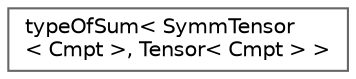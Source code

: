 digraph "Graphical Class Hierarchy"
{
 // LATEX_PDF_SIZE
  bgcolor="transparent";
  edge [fontname=Helvetica,fontsize=10,labelfontname=Helvetica,labelfontsize=10];
  node [fontname=Helvetica,fontsize=10,shape=box,height=0.2,width=0.4];
  rankdir="LR";
  Node0 [id="Node000000",label="typeOfSum\< SymmTensor\l\< Cmpt \>, Tensor\< Cmpt \> \>",height=0.2,width=0.4,color="grey40", fillcolor="white", style="filled",URL="$classFoam_1_1typeOfSum_3_01SymmTensor_3_01Cmpt_01_4_00_01Tensor_3_01Cmpt_01_4_01_4.html",tooltip=" "];
}
